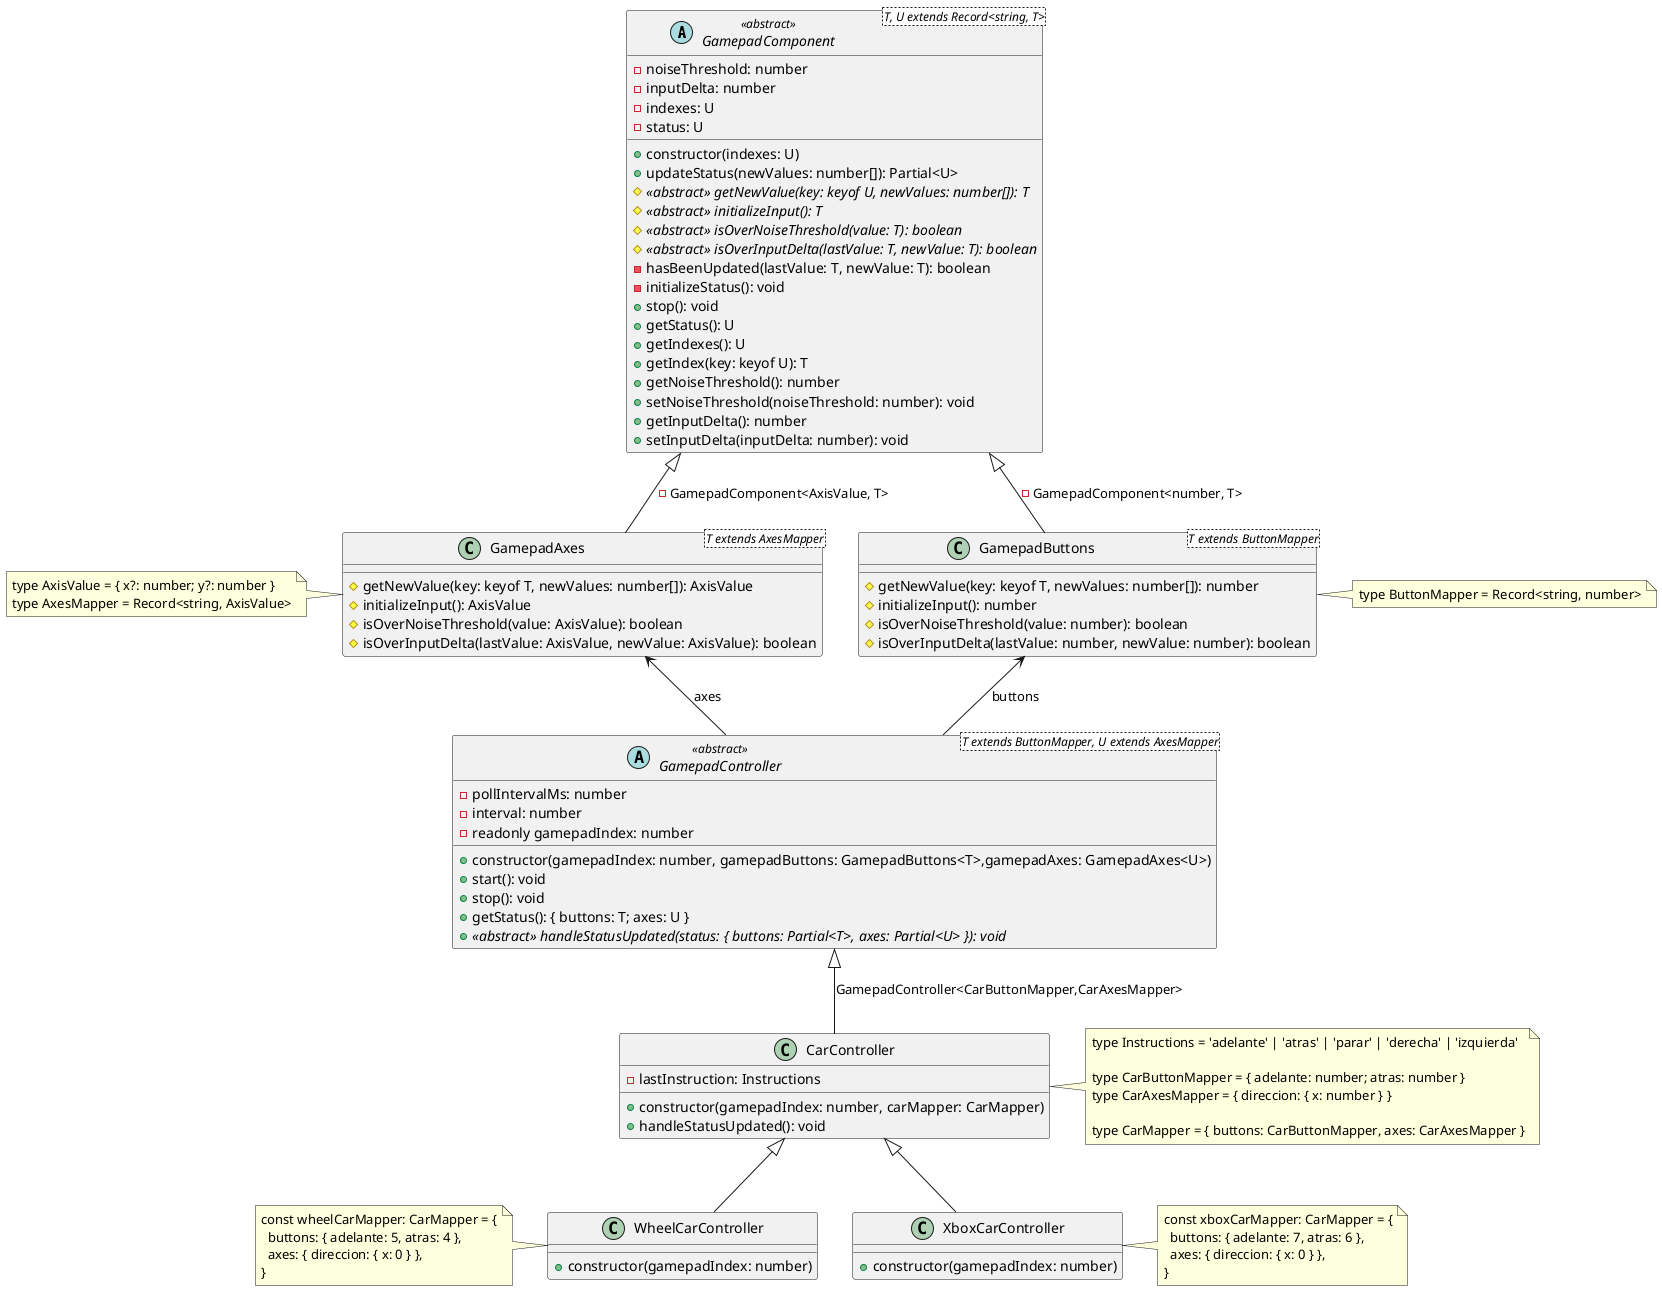 @startuml

abstract class GamepadComponent<T, U extends Record<string, T>> <<abstract>> {
  - noiseThreshold: number
  - inputDelta: number
  - indexes: U
  - status: U

  + constructor(indexes: U)
  + updateStatus(newValues: number[]): Partial~<U>
  # {abstract} <<abstract>> getNewValue(key: keyof U, newValues: number[]): T
  # {abstract} <<abstract>> initializeInput(): T
  # {abstract} <<abstract>> isOverNoiseThreshold(value: T): boolean
  # {abstract} <<abstract>> isOverInputDelta(lastValue: T, newValue: T): boolean
  - hasBeenUpdated(lastValue: T, newValue: T): boolean
  - initializeStatus(): void
  + stop(): void
  + getStatus(): U
  + getIndexes(): U
  + getIndex(key: keyof U): T
  + getNoiseThreshold(): number
  + setNoiseThreshold(noiseThreshold: number): void
  + getInputDelta(): number
  + setInputDelta(inputDelta: number): void
}


class GamepadAxes<T extends AxesMapper> {
  # getNewValue(key: keyof T, newValues: number[]): AxisValue
  # initializeInput(): AxisValue
  # isOverNoiseThreshold(value: AxisValue): boolean
  # isOverInputDelta(lastValue: AxisValue, newValue: AxisValue): boolean
}

note left of GamepadAxes
  type AxisValue = { x?: number; y?: number }
  type AxesMapper = Record<string, AxisValue>
end note


class GamepadButtons<T extends ButtonMapper> {
  # getNewValue(key: keyof T, newValues: number[]): number
  # initializeInput(): number
  # isOverNoiseThreshold(value: number): boolean
  # isOverInputDelta(lastValue: number, newValue: number): boolean
}

note right of GamepadButtons
  type ButtonMapper = Record<string, number>
end note


abstract class GamepadController<T extends ButtonMapper, U extends AxesMapper> <<abstract>> {
  - pollIntervalMs: number
  - interval: number
  - readonly gamepadIndex: number

  + constructor(gamepadIndex: number, gamepadButtons: GamepadButtons<T>,gamepadAxes: GamepadAxes~<U>)
  + start(): void
  + stop(): void
  + getStatus(): { buttons: T; axes: U }
  + {abstract} <<abstract>> handleStatusUpdated(status: { buttons: Partial<T>, axes: Partial~<U> }): void
}


class CarController {
  - lastInstruction: Instructions
  
  + constructor(gamepadIndex: number, carMapper: CarMapper)
  + handleStatusUpdated(): void
}

note right of CarController
  type Instructions = 'adelante' | 'atras' | 'parar' | 'derecha' | 'izquierda'

  type CarButtonMapper = { adelante: number; atras: number }
  type CarAxesMapper = { direccion: { x: number } }

  type CarMapper = { buttons: CarButtonMapper, axes: CarAxesMapper }
end note


class WheelCarController {
  + constructor(gamepadIndex: number)
}

note left of WheelCarController
  const wheelCarMapper: CarMapper = {
    buttons: { adelante: 5, atras: 4 },
    axes: { direccion: { x: 0 } },
  }
end note


class XboxCarController {
  + constructor(gamepadIndex: number)
}

note right of XboxCarController
  const xboxCarMapper: CarMapper = {
    buttons: { adelante: 7, atras: 6 },
    axes: { direccion: { x: 0 } },
  }
end note


GamepadComponent <|-- GamepadAxes : - GamepadComponent<AxisValue, T>
GamepadComponent <|-- GamepadButtons: - GamepadComponent<number, T>

GamepadAxes    <-- GamepadController : axes
GamepadButtons <-- GamepadController: buttons

GamepadController <|-- CarController : GamepadController<CarButtonMapper,CarAxesMapper>

CarController <|-- WheelCarController
CarController <|-- XboxCarController

@enduml
